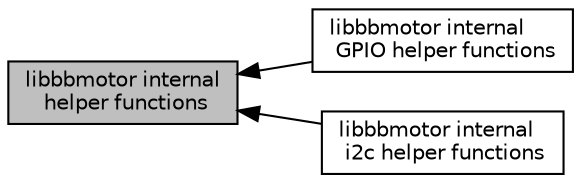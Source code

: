 digraph "libbbmotor internal helper functions"
{
  edge [fontname="Helvetica",fontsize="10",labelfontname="Helvetica",labelfontsize="10"];
  node [fontname="Helvetica",fontsize="10",shape=record];
  rankdir=LR;
  Node1 [label="libbbmotor internal\l GPIO helper functions",height=0.2,width=0.4,color="black", fillcolor="white", style="filled",URL="$group__libbbmotor__gpio.html",tooltip="GPIO helper functions. "];
  Node0 [label="libbbmotor internal\l helper functions",height=0.2,width=0.4,color="black", fillcolor="grey75", style="filled", fontcolor="black"];
  Node2 [label="libbbmotor internal\l i2c helper functions",height=0.2,width=0.4,color="black", fillcolor="white", style="filled",URL="$group__libbbmotor__i2c.html",tooltip="i2c helper functions "];
  Node0->Node1 [shape=plaintext, dir="back", style="solid"];
  Node0->Node2 [shape=plaintext, dir="back", style="solid"];
}
